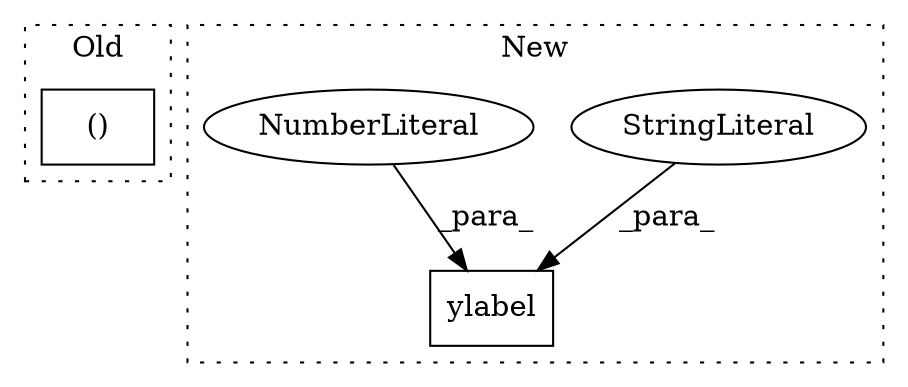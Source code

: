digraph G {
subgraph cluster0 {
1 [label="()" a="106" s="735" l="25" shape="box"];
label = "Old";
style="dotted";
}
subgraph cluster1 {
2 [label="ylabel" a="32" s="858,893" l="7,1" shape="box"];
3 [label="StringLiteral" a="45" s="865" l="25" shape="ellipse"];
4 [label="NumberLiteral" a="34" s="891" l="2" shape="ellipse"];
label = "New";
style="dotted";
}
3 -> 2 [label="_para_"];
4 -> 2 [label="_para_"];
}